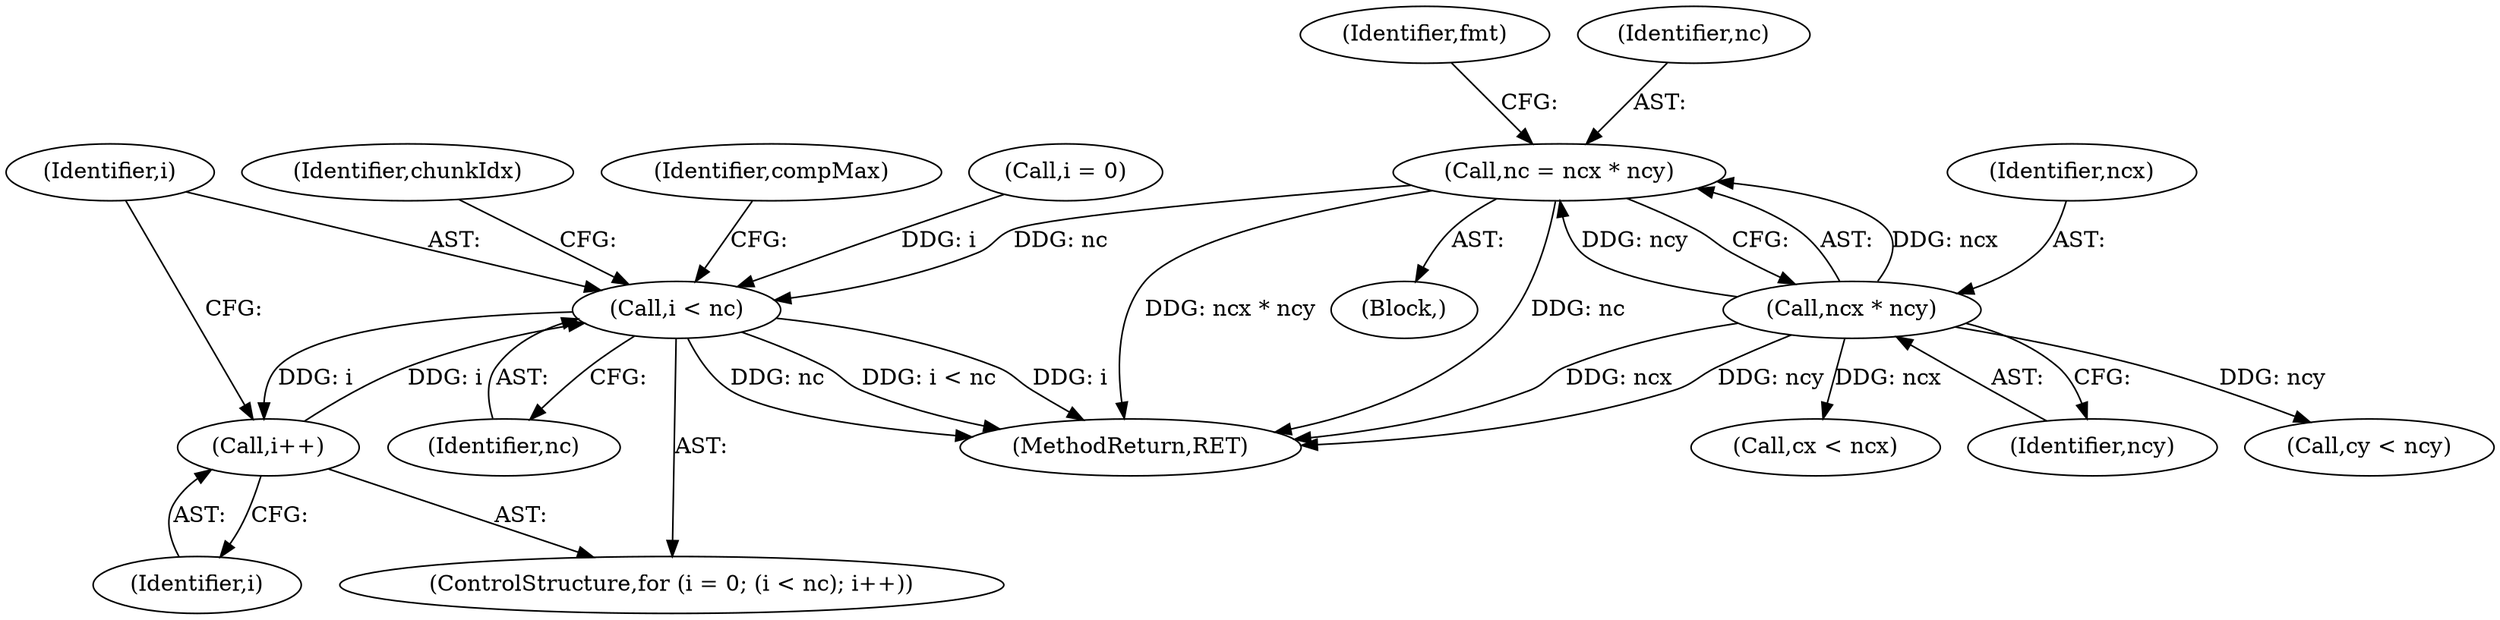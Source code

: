 digraph "0_libgd_fe9ed49dafa993e3af96b6a5a589efeea9bfb36f@integer" {
"1000207" [label="(Call,nc = ncx * ncy)"];
"1000209" [label="(Call,ncx * ncy)"];
"1000223" [label="(Call,i < nc)"];
"1000226" [label="(Call,i++)"];
"1000224" [label="(Identifier,i)"];
"1000233" [label="(Identifier,chunkIdx)"];
"1000226" [label="(Call,i++)"];
"1000209" [label="(Call,ncx * ncy)"];
"1000575" [label="(MethodReturn,RET)"];
"1000225" [label="(Identifier,nc)"];
"1000214" [label="(Identifier,fmt)"];
"1000246" [label="(Identifier,compMax)"];
"1000227" [label="(Identifier,i)"];
"1000211" [label="(Identifier,ncy)"];
"1000210" [label="(Identifier,ncx)"];
"1000223" [label="(Call,i < nc)"];
"1000282" [label="(Call,cy < ncy)"];
"1000207" [label="(Call,nc = ncx * ncy)"];
"1000292" [label="(Call,cx < ncx)"];
"1000219" [label="(ControlStructure,for (i = 0; (i < nc); i++))"];
"1000123" [label="(Block,)"];
"1000220" [label="(Call,i = 0)"];
"1000208" [label="(Identifier,nc)"];
"1000207" -> "1000123"  [label="AST: "];
"1000207" -> "1000209"  [label="CFG: "];
"1000208" -> "1000207"  [label="AST: "];
"1000209" -> "1000207"  [label="AST: "];
"1000214" -> "1000207"  [label="CFG: "];
"1000207" -> "1000575"  [label="DDG: ncx * ncy"];
"1000207" -> "1000575"  [label="DDG: nc"];
"1000209" -> "1000207"  [label="DDG: ncx"];
"1000209" -> "1000207"  [label="DDG: ncy"];
"1000207" -> "1000223"  [label="DDG: nc"];
"1000209" -> "1000211"  [label="CFG: "];
"1000210" -> "1000209"  [label="AST: "];
"1000211" -> "1000209"  [label="AST: "];
"1000209" -> "1000575"  [label="DDG: ncx"];
"1000209" -> "1000575"  [label="DDG: ncy"];
"1000209" -> "1000282"  [label="DDG: ncy"];
"1000209" -> "1000292"  [label="DDG: ncx"];
"1000223" -> "1000219"  [label="AST: "];
"1000223" -> "1000225"  [label="CFG: "];
"1000224" -> "1000223"  [label="AST: "];
"1000225" -> "1000223"  [label="AST: "];
"1000233" -> "1000223"  [label="CFG: "];
"1000246" -> "1000223"  [label="CFG: "];
"1000223" -> "1000575"  [label="DDG: nc"];
"1000223" -> "1000575"  [label="DDG: i < nc"];
"1000223" -> "1000575"  [label="DDG: i"];
"1000220" -> "1000223"  [label="DDG: i"];
"1000226" -> "1000223"  [label="DDG: i"];
"1000223" -> "1000226"  [label="DDG: i"];
"1000226" -> "1000219"  [label="AST: "];
"1000226" -> "1000227"  [label="CFG: "];
"1000227" -> "1000226"  [label="AST: "];
"1000224" -> "1000226"  [label="CFG: "];
}
